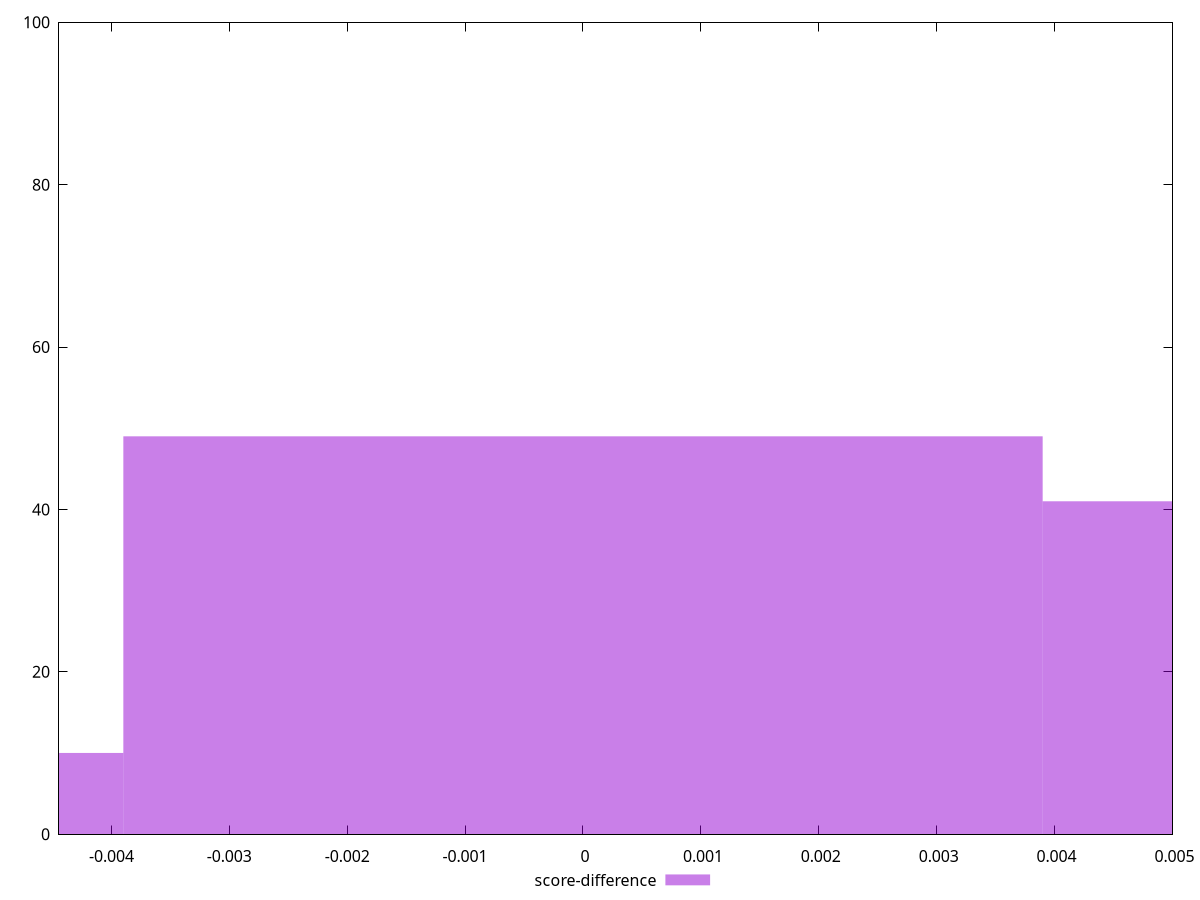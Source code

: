 reset

$scoreDifference <<EOF
0 49
0.00779749545341473 41
-0.00779749545341473 10
EOF

set key outside below
set boxwidth 0.00779749545341473
set xrange [-0.004444444444444362:0.0050000000000000044]
set yrange [0:100]
set trange [0:100]
set style fill transparent solid 0.5 noborder
set terminal svg size 640, 490 enhanced background rgb 'white'
set output "report_00008_2021-01-22T20:58:29.167/render-blocking-resources/samples/pages+cached+noadtech/score-difference/histogram.svg"

plot $scoreDifference title "score-difference" with boxes

reset
